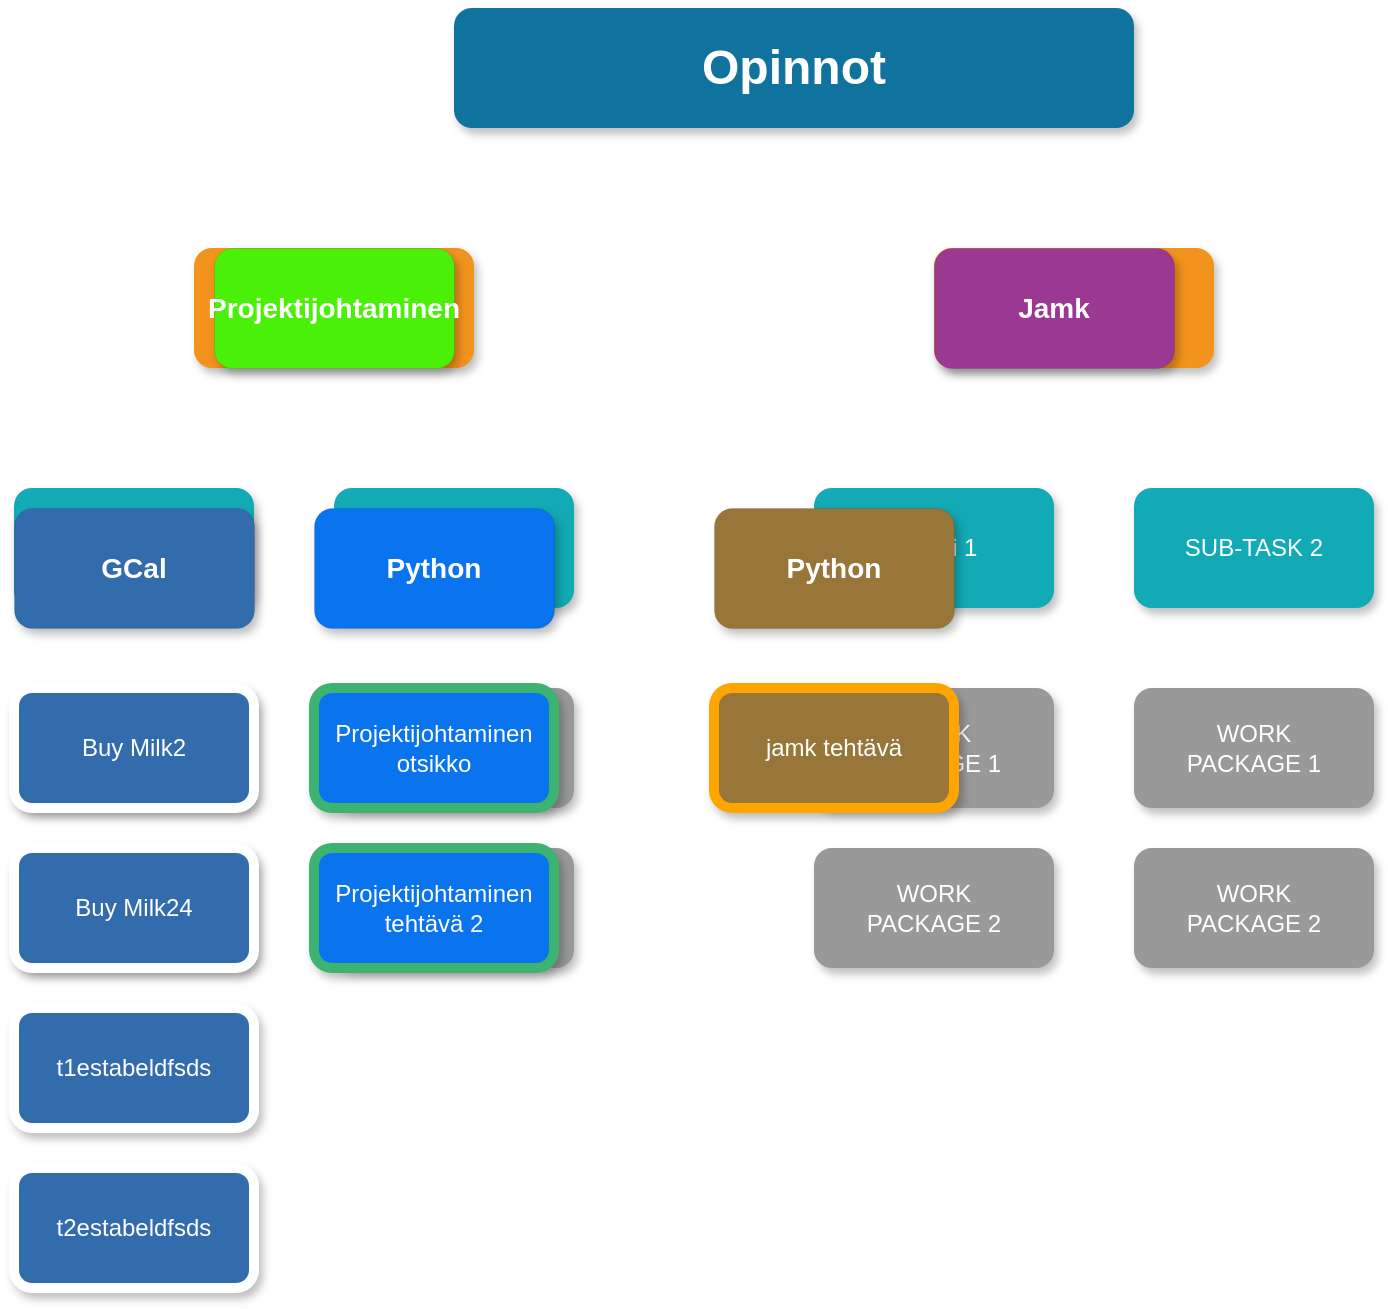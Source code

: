 <mxfile>
    <diagram id="tJszx6Gl-No6UOS6jMcy" name="Chart">
        <mxGraphModel dx="850" dy="975" grid="1" gridSize="10" guides="1" tooltips="1" connect="1" arrows="1" fold="1" page="1" pageScale="1" pageWidth="850" pageHeight="1100" math="0" shadow="0">
            <root>
                <mxCell id="0" />
                <mxCell id="1" parent="0" />
                <mxCell id="FmhOpoX-yID1eiWGU3ZW-1" value="Opinnot" style="whiteSpace=wrap;rounded=1;shadow=1;fillColor=#10739E;strokeColor=none;fontColor=#FFFFFF;fontStyle=1;fontSize=24" vertex="1" parent="1">
                    <mxGeometry x="220" width="340" height="60" as="geometry" />
                </mxCell>
                <mxCell id="FmhOpoX-yID1eiWGU3ZW-2" value="taso 1" style="whiteSpace=wrap;rounded=1;fillColor=#F2931E;strokeColor=none;shadow=1;fontColor=#FFFFFF;fontStyle=1;fontSize=14" vertex="1" parent="1">
                    <mxGeometry x="90" y="120" width="140" height="60" as="geometry" />
                </mxCell>
                <mxCell id="FmhOpoX-yID1eiWGU3ZW-3" value="Jamk" style="whiteSpace=wrap;rounded=1;fillColor=#F2931E;strokeColor=none;shadow=1;fontColor=#FFFFFF;fontStyle=1;fontSize=14" vertex="1" parent="1">
                    <mxGeometry x="460" y="120" width="140" height="60" as="geometry" />
                </mxCell>
                <mxCell id="FmhOpoX-yID1eiWGU3ZW-8" value="taso 2" style="whiteSpace=wrap;rounded=1;fillColor=#12AAB5;strokeColor=none;shadow=1;fontColor=#FFFFFF;" vertex="1" parent="1">
                    <mxGeometry y="240" width="120" height="60" as="geometry" />
                </mxCell>
                <mxCell id="FmhOpoX-yID1eiWGU3ZW-9" value="Kurssi2" style="whiteSpace=wrap;rounded=1;fillColor=#12AAB5;strokeColor=none;shadow=1;fontColor=#FFFFFF;" vertex="1" parent="1">
                    <mxGeometry x="160" y="240" width="120" height="60" as="geometry" />
                </mxCell>
                <mxCell id="FmhOpoX-yID1eiWGU3ZW-10" value="taso 3" style="whiteSpace=wrap;rounded=1;fillColor=#999999;strokeColor=none;shadow=1;fontColor=#FFFFFF;fontStyle=0" vertex="1" parent="1">
                    <mxGeometry x="0" y="340" width="120" height="60" as="geometry" />
                </mxCell>
                <mxCell id="FmhOpoX-yID1eiWGU3ZW-11" value="WORK&#10;PACKAGE 2" style="whiteSpace=wrap;rounded=1;fillColor=#999999;strokeColor=none;shadow=1;fontColor=#FFFFFF;fontStyle=0" vertex="1" parent="1">
                    <mxGeometry x="0" y="420" width="120" height="60" as="geometry" />
                </mxCell>
                <mxCell id="FmhOpoX-yID1eiWGU3ZW-15" value="WORK&#10;PACKAGE 1" style="whiteSpace=wrap;rounded=1;fillColor=#999999;strokeColor=none;shadow=1;fontColor=#FFFFFF;fontStyle=0" vertex="1" parent="1">
                    <mxGeometry x="160" y="340" width="120" height="60" as="geometry" />
                </mxCell>
                <mxCell id="FmhOpoX-yID1eiWGU3ZW-16" value="WORK&#10;PACKAGE 2" style="whiteSpace=wrap;rounded=1;fillColor=#999999;strokeColor=none;shadow=1;fontColor=#FFFFFF;fontStyle=0" vertex="1" parent="1">
                    <mxGeometry x="160" y="420" width="120" height="60" as="geometry" />
                </mxCell>
                <mxCell id="FmhOpoX-yID1eiWGU3ZW-20" value="Kurssi 1" style="whiteSpace=wrap;rounded=1;fillColor=#12AAB5;strokeColor=none;shadow=1;fontColor=#FFFFFF;" vertex="1" parent="1">
                    <mxGeometry x="400" y="240" width="120" height="60" as="geometry" />
                </mxCell>
                <mxCell id="FmhOpoX-yID1eiWGU3ZW-21" value="SUB-TASK 2" style="whiteSpace=wrap;rounded=1;fillColor=#12AAB5;strokeColor=none;shadow=1;fontColor=#FFFFFF;" vertex="1" parent="1">
                    <mxGeometry x="560" y="240" width="120" height="60" as="geometry" />
                </mxCell>
                <mxCell id="FmhOpoX-yID1eiWGU3ZW-22" value="WORK&#10;PACKAGE 1" style="whiteSpace=wrap;rounded=1;fillColor=#999999;strokeColor=none;shadow=1;fontColor=#FFFFFF;fontStyle=0" vertex="1" parent="1">
                    <mxGeometry x="400" y="340" width="120" height="60" as="geometry" />
                </mxCell>
                <mxCell id="FmhOpoX-yID1eiWGU3ZW-23" value="WORK&#10;PACKAGE 2" style="whiteSpace=wrap;rounded=1;fillColor=#999999;strokeColor=none;shadow=1;fontColor=#FFFFFF;fontStyle=0" vertex="1" parent="1">
                    <mxGeometry x="400" y="420" width="120" height="60" as="geometry" />
                </mxCell>
                <mxCell id="FmhOpoX-yID1eiWGU3ZW-27" value="WORK&#10;PACKAGE 1" style="whiteSpace=wrap;rounded=1;fillColor=#999999;strokeColor=none;shadow=1;fontColor=#FFFFFF;fontStyle=0" vertex="1" parent="1">
                    <mxGeometry x="560" y="340" width="120" height="60" as="geometry" />
                </mxCell>
                <mxCell id="FmhOpoX-yID1eiWGU3ZW-28" value="WORK&#10;PACKAGE 2" style="whiteSpace=wrap;rounded=1;fillColor=#999999;strokeColor=none;shadow=1;fontColor=#FFFFFF;fontStyle=0" vertex="1" parent="1">
                    <mxGeometry x="560" y="420" width="120" height="60" as="geometry" />
                </mxCell>
            <mxCell id="7565041725" value="Buy Milk2" style="whiteSpace=wrap;rounded=1;shadow=1;fillColor=#326CAD;strokeColor=none;fontColor=#FFFFFF;fontStyle=0;fontSize=12;strokeWidth=5;strokeColor=#FFFFFF;" parent="1" vertex="1"><mxGeometry x="0" y="340" width="120" height="60" as="geometry" /></mxCell><mxCell id="7565041734" value="Buy Milk24" style="whiteSpace=wrap;rounded=1;shadow=1;fillColor=#326CAD;strokeColor=none;fontColor=#FFFFFF;fontStyle=0;fontSize=12;strokeWidth=5;strokeColor=#FFFFFF;" parent="1" vertex="1"><mxGeometry x="0" y="420" width="120" height="60" as="geometry" /></mxCell><mxCell id="7565041740" value="t1estabeldfsds" style="whiteSpace=wrap;rounded=1;shadow=1;fillColor=#326CAD;strokeColor=none;fontColor=#FFFFFF;fontStyle=0;fontSize=12;strokeWidth=5;strokeColor=#FFFFFF;" parent="1" vertex="1"><mxGeometry x="0" y="500" width="120" height="60" as="geometry" /></mxCell><mxCell id="7565041744" value="t2estabeldfsds" style="whiteSpace=wrap;rounded=1;shadow=1;fillColor=#326CAD;strokeColor=none;fontColor=#FFFFFF;fontStyle=0;fontSize=12;strokeWidth=5;strokeColor=#FFFFFF;" parent="1" vertex="1"><mxGeometry x="0" y="580" width="120" height="60" as="geometry" /></mxCell><mxCell id="GCal1" value="GCal" style="whiteSpace=wrap;rounded=1;shadow=1;fillColor=#326CAD;strokeColor=none;fontColor=#FFFFFF;fontStyle=1;fontSize=14;strokeWidth=0;strokeColor=#000000;" parent="1" vertex="1"><mxGeometry x="0" y="250" width="120" height="60" as="geometry" /></mxCell><mxCell id="7564649107" value="Projektijohtaminen otsikko" style="whiteSpace=wrap;rounded=1;shadow=1;fillColor=#0974ED;strokeColor=none;fontColor=#FFFFFF;fontStyle=0;fontSize=12;strokeWidth=5;strokeColor=#3cb371;" parent="1" vertex="1"><mxGeometry x="150" y="340" width="120" height="60" as="geometry" /></mxCell><mxCell id="7564652571" value="Projektijohtaminen teht&#228;v&#228; 2" style="whiteSpace=wrap;rounded=1;shadow=1;fillColor=#0974ED;strokeColor=none;fontColor=#FFFFFF;fontStyle=0;fontSize=12;strokeWidth=5;strokeColor=#3cb371;" parent="1" vertex="1"><mxGeometry x="150" y="420" width="120" height="60" as="geometry" /></mxCell><mxCell id="Python2" value="Python" style="whiteSpace=wrap;rounded=1;shadow=1;fillColor=#0974ED;strokeColor=none;fontColor=#FFFFFF;fontStyle=1;fontSize=14;strokeWidth=0;strokeColor=#000000;" parent="1" vertex="1"><mxGeometry x="150" y="250" width="120" height="60" as="geometry" /></mxCell><mxCell id="111868058" value="Projektijohtaminen" style="whiteSpace=wrap;rounded=1;shadow=1;fillColor=#4AF008;strokeColor=none;fontColor=#FFFFFF;fontStyle=1;fontSize=14;strokeWidth=0;strokeColor=#000000;" parent="1" vertex="1"><mxGeometry x="100" y="120" width="120" height="60" as="geometry" /></mxCell><mxCell id="7565804963" value="jamk teht&#228;v&#228;" style="whiteSpace=wrap;rounded=1;shadow=1;fillColor=#987639;strokeColor=none;fontColor=#FFFFFF;fontStyle=0;fontSize=12;strokeWidth=5;strokeColor=#ffa500;" parent="1" vertex="1"><mxGeometry x="350" y="340" width="120" height="60" as="geometry" /></mxCell><mxCell id="Python3" value="Python" style="whiteSpace=wrap;rounded=1;shadow=1;fillColor=#987639;strokeColor=none;fontColor=#FFFFFF;fontStyle=1;fontSize=14;strokeWidth=0;strokeColor=#000000;" parent="1" vertex="1"><mxGeometry x="350" y="250" width="120" height="60" as="geometry" /></mxCell><mxCell id="143749530" value="Jamk" style="whiteSpace=wrap;rounded=1;shadow=1;fillColor=#9B3891;strokeColor=none;fontColor=#FFFFFF;fontStyle=1;fontSize=14;strokeWidth=0;strokeColor=#000000;" parent="1" vertex="1"><mxGeometry x="460" y="120" width="120" height="60" as="geometry" /></mxCell></root>
        </mxGraphModel>
    </diagram>
</mxfile>